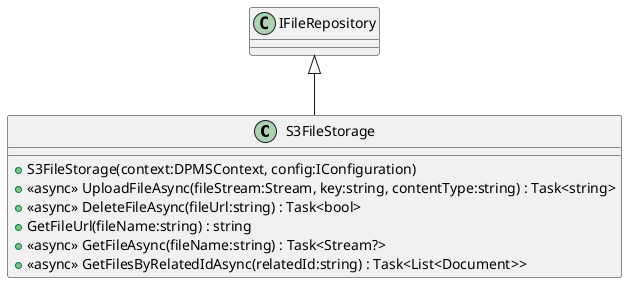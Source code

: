 @startuml
class S3FileStorage {
    + S3FileStorage(context:DPMSContext, config:IConfiguration)
    + <<async>> UploadFileAsync(fileStream:Stream, key:string, contentType:string) : Task<string>
    + <<async>> DeleteFileAsync(fileUrl:string) : Task<bool>
    + GetFileUrl(fileName:string) : string
    + <<async>> GetFileAsync(fileName:string) : Task<Stream?>
    + <<async>> GetFilesByRelatedIdAsync(relatedId:string) : Task<List<Document>>
}
IFileRepository <|-- S3FileStorage
@enduml
